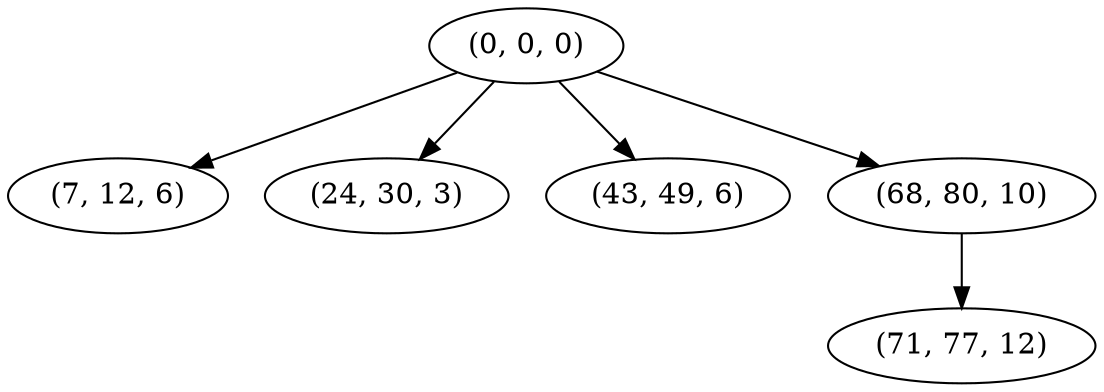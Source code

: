 digraph tree {
    "(0, 0, 0)";
    "(7, 12, 6)";
    "(24, 30, 3)";
    "(43, 49, 6)";
    "(68, 80, 10)";
    "(71, 77, 12)";
    "(0, 0, 0)" -> "(7, 12, 6)";
    "(0, 0, 0)" -> "(24, 30, 3)";
    "(0, 0, 0)" -> "(43, 49, 6)";
    "(0, 0, 0)" -> "(68, 80, 10)";
    "(68, 80, 10)" -> "(71, 77, 12)";
}
